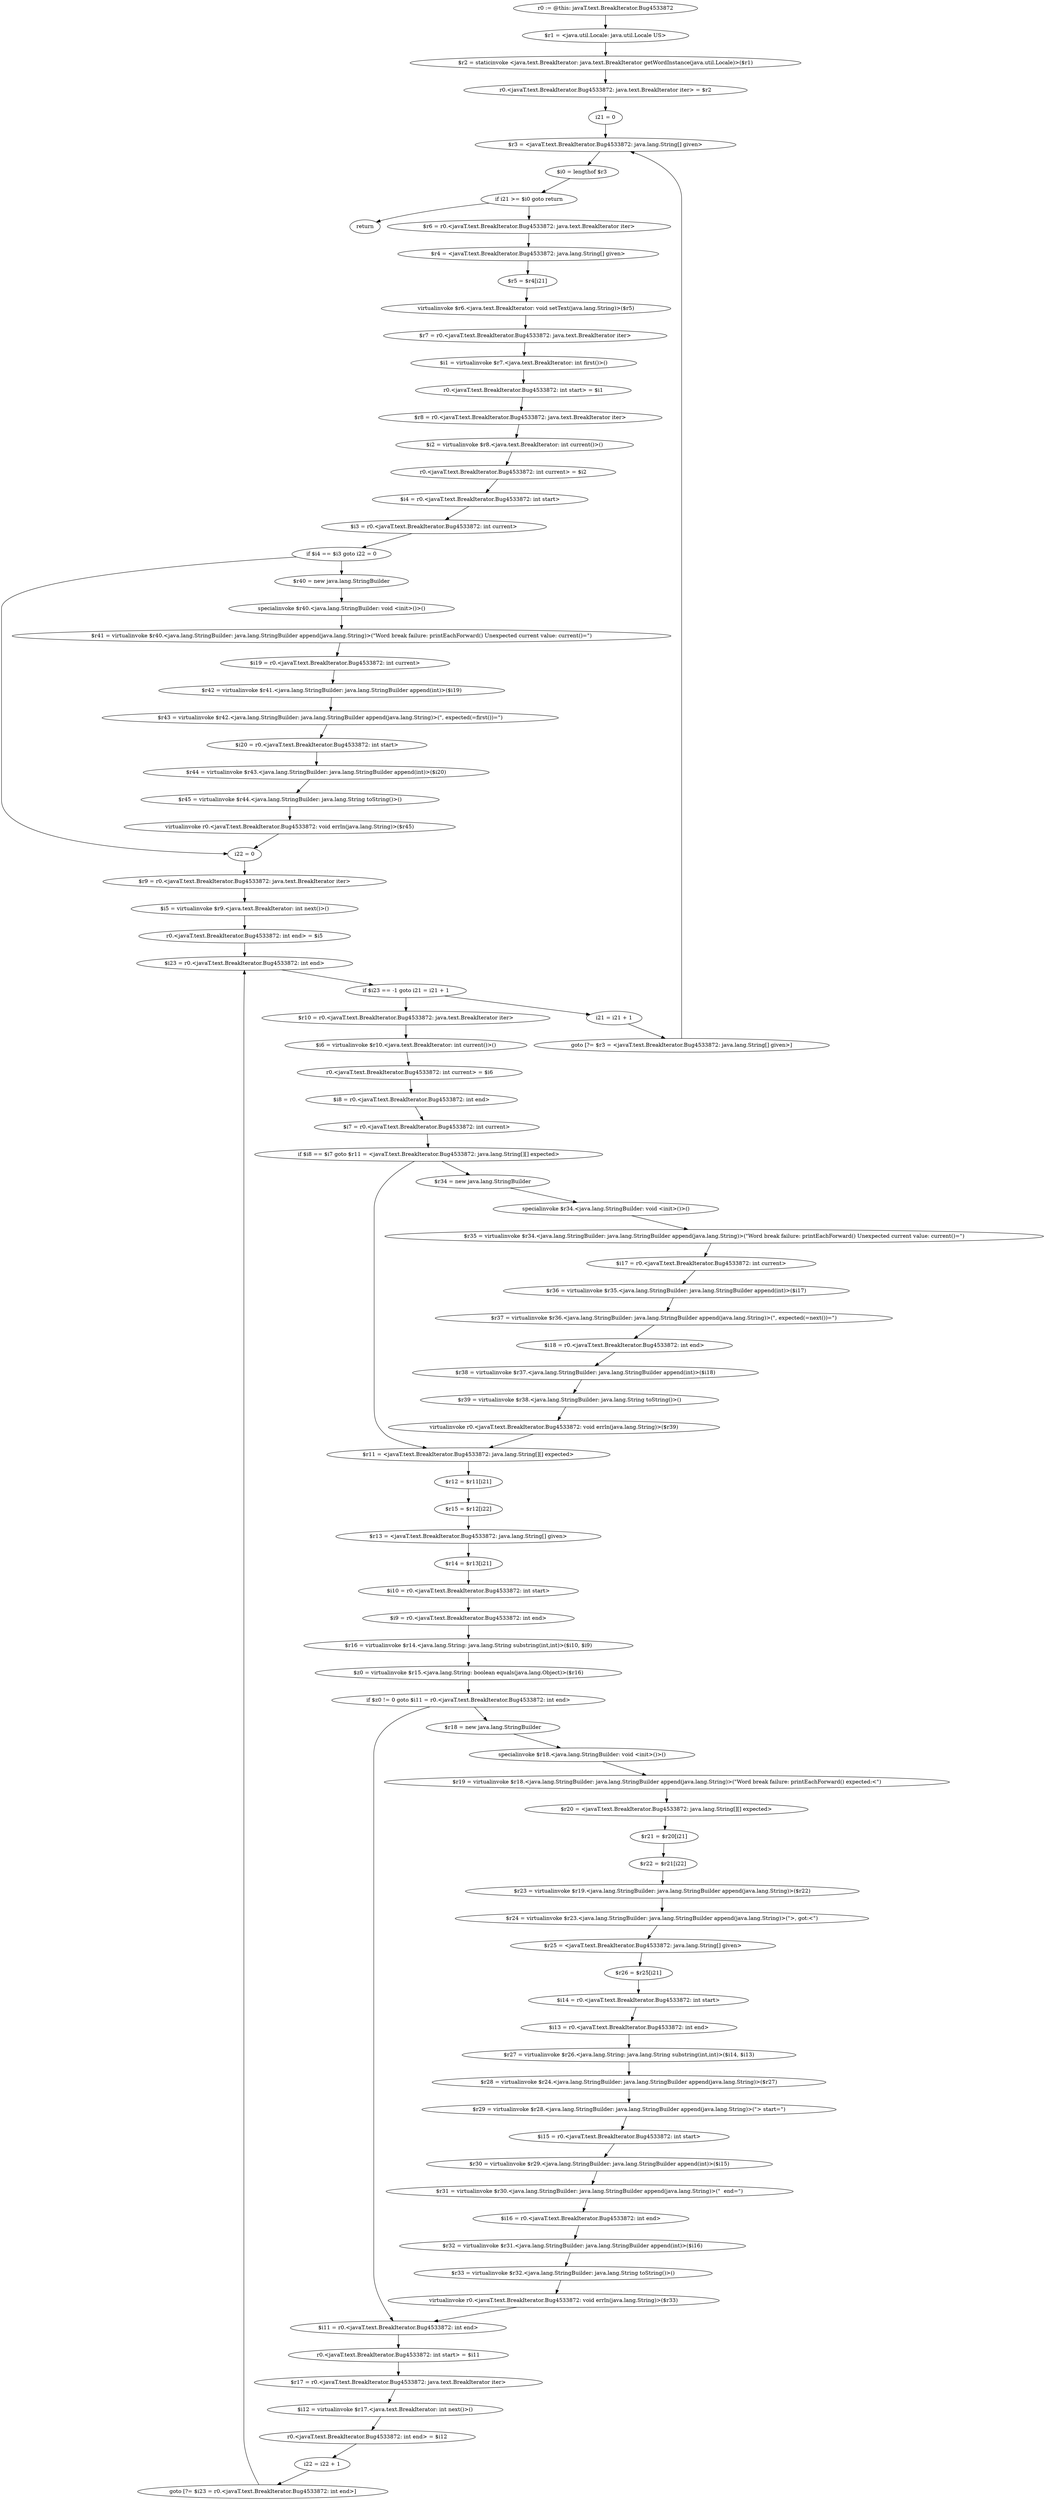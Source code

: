 digraph "unitGraph" {
    "r0 := @this: javaT.text.BreakIterator.Bug4533872"
    "$r1 = <java.util.Locale: java.util.Locale US>"
    "$r2 = staticinvoke <java.text.BreakIterator: java.text.BreakIterator getWordInstance(java.util.Locale)>($r1)"
    "r0.<javaT.text.BreakIterator.Bug4533872: java.text.BreakIterator iter> = $r2"
    "i21 = 0"
    "$r3 = <javaT.text.BreakIterator.Bug4533872: java.lang.String[] given>"
    "$i0 = lengthof $r3"
    "if i21 >= $i0 goto return"
    "$r6 = r0.<javaT.text.BreakIterator.Bug4533872: java.text.BreakIterator iter>"
    "$r4 = <javaT.text.BreakIterator.Bug4533872: java.lang.String[] given>"
    "$r5 = $r4[i21]"
    "virtualinvoke $r6.<java.text.BreakIterator: void setText(java.lang.String)>($r5)"
    "$r7 = r0.<javaT.text.BreakIterator.Bug4533872: java.text.BreakIterator iter>"
    "$i1 = virtualinvoke $r7.<java.text.BreakIterator: int first()>()"
    "r0.<javaT.text.BreakIterator.Bug4533872: int start> = $i1"
    "$r8 = r0.<javaT.text.BreakIterator.Bug4533872: java.text.BreakIterator iter>"
    "$i2 = virtualinvoke $r8.<java.text.BreakIterator: int current()>()"
    "r0.<javaT.text.BreakIterator.Bug4533872: int current> = $i2"
    "$i4 = r0.<javaT.text.BreakIterator.Bug4533872: int start>"
    "$i3 = r0.<javaT.text.BreakIterator.Bug4533872: int current>"
    "if $i4 == $i3 goto i22 = 0"
    "$r40 = new java.lang.StringBuilder"
    "specialinvoke $r40.<java.lang.StringBuilder: void <init>()>()"
    "$r41 = virtualinvoke $r40.<java.lang.StringBuilder: java.lang.StringBuilder append(java.lang.String)>(\"Word break failure: printEachForward() Unexpected current value: current()=\")"
    "$i19 = r0.<javaT.text.BreakIterator.Bug4533872: int current>"
    "$r42 = virtualinvoke $r41.<java.lang.StringBuilder: java.lang.StringBuilder append(int)>($i19)"
    "$r43 = virtualinvoke $r42.<java.lang.StringBuilder: java.lang.StringBuilder append(java.lang.String)>(\", expected(=first())=\")"
    "$i20 = r0.<javaT.text.BreakIterator.Bug4533872: int start>"
    "$r44 = virtualinvoke $r43.<java.lang.StringBuilder: java.lang.StringBuilder append(int)>($i20)"
    "$r45 = virtualinvoke $r44.<java.lang.StringBuilder: java.lang.String toString()>()"
    "virtualinvoke r0.<javaT.text.BreakIterator.Bug4533872: void errln(java.lang.String)>($r45)"
    "i22 = 0"
    "$r9 = r0.<javaT.text.BreakIterator.Bug4533872: java.text.BreakIterator iter>"
    "$i5 = virtualinvoke $r9.<java.text.BreakIterator: int next()>()"
    "r0.<javaT.text.BreakIterator.Bug4533872: int end> = $i5"
    "$i23 = r0.<javaT.text.BreakIterator.Bug4533872: int end>"
    "if $i23 == -1 goto i21 = i21 + 1"
    "$r10 = r0.<javaT.text.BreakIterator.Bug4533872: java.text.BreakIterator iter>"
    "$i6 = virtualinvoke $r10.<java.text.BreakIterator: int current()>()"
    "r0.<javaT.text.BreakIterator.Bug4533872: int current> = $i6"
    "$i8 = r0.<javaT.text.BreakIterator.Bug4533872: int end>"
    "$i7 = r0.<javaT.text.BreakIterator.Bug4533872: int current>"
    "if $i8 == $i7 goto $r11 = <javaT.text.BreakIterator.Bug4533872: java.lang.String[][] expected>"
    "$r34 = new java.lang.StringBuilder"
    "specialinvoke $r34.<java.lang.StringBuilder: void <init>()>()"
    "$r35 = virtualinvoke $r34.<java.lang.StringBuilder: java.lang.StringBuilder append(java.lang.String)>(\"Word break failure: printEachForward() Unexpected current value: current()=\")"
    "$i17 = r0.<javaT.text.BreakIterator.Bug4533872: int current>"
    "$r36 = virtualinvoke $r35.<java.lang.StringBuilder: java.lang.StringBuilder append(int)>($i17)"
    "$r37 = virtualinvoke $r36.<java.lang.StringBuilder: java.lang.StringBuilder append(java.lang.String)>(\", expected(=next())=\")"
    "$i18 = r0.<javaT.text.BreakIterator.Bug4533872: int end>"
    "$r38 = virtualinvoke $r37.<java.lang.StringBuilder: java.lang.StringBuilder append(int)>($i18)"
    "$r39 = virtualinvoke $r38.<java.lang.StringBuilder: java.lang.String toString()>()"
    "virtualinvoke r0.<javaT.text.BreakIterator.Bug4533872: void errln(java.lang.String)>($r39)"
    "$r11 = <javaT.text.BreakIterator.Bug4533872: java.lang.String[][] expected>"
    "$r12 = $r11[i21]"
    "$r15 = $r12[i22]"
    "$r13 = <javaT.text.BreakIterator.Bug4533872: java.lang.String[] given>"
    "$r14 = $r13[i21]"
    "$i10 = r0.<javaT.text.BreakIterator.Bug4533872: int start>"
    "$i9 = r0.<javaT.text.BreakIterator.Bug4533872: int end>"
    "$r16 = virtualinvoke $r14.<java.lang.String: java.lang.String substring(int,int)>($i10, $i9)"
    "$z0 = virtualinvoke $r15.<java.lang.String: boolean equals(java.lang.Object)>($r16)"
    "if $z0 != 0 goto $i11 = r0.<javaT.text.BreakIterator.Bug4533872: int end>"
    "$r18 = new java.lang.StringBuilder"
    "specialinvoke $r18.<java.lang.StringBuilder: void <init>()>()"
    "$r19 = virtualinvoke $r18.<java.lang.StringBuilder: java.lang.StringBuilder append(java.lang.String)>(\"Word break failure: printEachForward() expected:<\")"
    "$r20 = <javaT.text.BreakIterator.Bug4533872: java.lang.String[][] expected>"
    "$r21 = $r20[i21]"
    "$r22 = $r21[i22]"
    "$r23 = virtualinvoke $r19.<java.lang.StringBuilder: java.lang.StringBuilder append(java.lang.String)>($r22)"
    "$r24 = virtualinvoke $r23.<java.lang.StringBuilder: java.lang.StringBuilder append(java.lang.String)>(\">, got:<\")"
    "$r25 = <javaT.text.BreakIterator.Bug4533872: java.lang.String[] given>"
    "$r26 = $r25[i21]"
    "$i14 = r0.<javaT.text.BreakIterator.Bug4533872: int start>"
    "$i13 = r0.<javaT.text.BreakIterator.Bug4533872: int end>"
    "$r27 = virtualinvoke $r26.<java.lang.String: java.lang.String substring(int,int)>($i14, $i13)"
    "$r28 = virtualinvoke $r24.<java.lang.StringBuilder: java.lang.StringBuilder append(java.lang.String)>($r27)"
    "$r29 = virtualinvoke $r28.<java.lang.StringBuilder: java.lang.StringBuilder append(java.lang.String)>(\"> start=\")"
    "$i15 = r0.<javaT.text.BreakIterator.Bug4533872: int start>"
    "$r30 = virtualinvoke $r29.<java.lang.StringBuilder: java.lang.StringBuilder append(int)>($i15)"
    "$r31 = virtualinvoke $r30.<java.lang.StringBuilder: java.lang.StringBuilder append(java.lang.String)>(\"  end=\")"
    "$i16 = r0.<javaT.text.BreakIterator.Bug4533872: int end>"
    "$r32 = virtualinvoke $r31.<java.lang.StringBuilder: java.lang.StringBuilder append(int)>($i16)"
    "$r33 = virtualinvoke $r32.<java.lang.StringBuilder: java.lang.String toString()>()"
    "virtualinvoke r0.<javaT.text.BreakIterator.Bug4533872: void errln(java.lang.String)>($r33)"
    "$i11 = r0.<javaT.text.BreakIterator.Bug4533872: int end>"
    "r0.<javaT.text.BreakIterator.Bug4533872: int start> = $i11"
    "$r17 = r0.<javaT.text.BreakIterator.Bug4533872: java.text.BreakIterator iter>"
    "$i12 = virtualinvoke $r17.<java.text.BreakIterator: int next()>()"
    "r0.<javaT.text.BreakIterator.Bug4533872: int end> = $i12"
    "i22 = i22 + 1"
    "goto [?= $i23 = r0.<javaT.text.BreakIterator.Bug4533872: int end>]"
    "i21 = i21 + 1"
    "goto [?= $r3 = <javaT.text.BreakIterator.Bug4533872: java.lang.String[] given>]"
    "return"
    "r0 := @this: javaT.text.BreakIterator.Bug4533872"->"$r1 = <java.util.Locale: java.util.Locale US>";
    "$r1 = <java.util.Locale: java.util.Locale US>"->"$r2 = staticinvoke <java.text.BreakIterator: java.text.BreakIterator getWordInstance(java.util.Locale)>($r1)";
    "$r2 = staticinvoke <java.text.BreakIterator: java.text.BreakIterator getWordInstance(java.util.Locale)>($r1)"->"r0.<javaT.text.BreakIterator.Bug4533872: java.text.BreakIterator iter> = $r2";
    "r0.<javaT.text.BreakIterator.Bug4533872: java.text.BreakIterator iter> = $r2"->"i21 = 0";
    "i21 = 0"->"$r3 = <javaT.text.BreakIterator.Bug4533872: java.lang.String[] given>";
    "$r3 = <javaT.text.BreakIterator.Bug4533872: java.lang.String[] given>"->"$i0 = lengthof $r3";
    "$i0 = lengthof $r3"->"if i21 >= $i0 goto return";
    "if i21 >= $i0 goto return"->"$r6 = r0.<javaT.text.BreakIterator.Bug4533872: java.text.BreakIterator iter>";
    "if i21 >= $i0 goto return"->"return";
    "$r6 = r0.<javaT.text.BreakIterator.Bug4533872: java.text.BreakIterator iter>"->"$r4 = <javaT.text.BreakIterator.Bug4533872: java.lang.String[] given>";
    "$r4 = <javaT.text.BreakIterator.Bug4533872: java.lang.String[] given>"->"$r5 = $r4[i21]";
    "$r5 = $r4[i21]"->"virtualinvoke $r6.<java.text.BreakIterator: void setText(java.lang.String)>($r5)";
    "virtualinvoke $r6.<java.text.BreakIterator: void setText(java.lang.String)>($r5)"->"$r7 = r0.<javaT.text.BreakIterator.Bug4533872: java.text.BreakIterator iter>";
    "$r7 = r0.<javaT.text.BreakIterator.Bug4533872: java.text.BreakIterator iter>"->"$i1 = virtualinvoke $r7.<java.text.BreakIterator: int first()>()";
    "$i1 = virtualinvoke $r7.<java.text.BreakIterator: int first()>()"->"r0.<javaT.text.BreakIterator.Bug4533872: int start> = $i1";
    "r0.<javaT.text.BreakIterator.Bug4533872: int start> = $i1"->"$r8 = r0.<javaT.text.BreakIterator.Bug4533872: java.text.BreakIterator iter>";
    "$r8 = r0.<javaT.text.BreakIterator.Bug4533872: java.text.BreakIterator iter>"->"$i2 = virtualinvoke $r8.<java.text.BreakIterator: int current()>()";
    "$i2 = virtualinvoke $r8.<java.text.BreakIterator: int current()>()"->"r0.<javaT.text.BreakIterator.Bug4533872: int current> = $i2";
    "r0.<javaT.text.BreakIterator.Bug4533872: int current> = $i2"->"$i4 = r0.<javaT.text.BreakIterator.Bug4533872: int start>";
    "$i4 = r0.<javaT.text.BreakIterator.Bug4533872: int start>"->"$i3 = r0.<javaT.text.BreakIterator.Bug4533872: int current>";
    "$i3 = r0.<javaT.text.BreakIterator.Bug4533872: int current>"->"if $i4 == $i3 goto i22 = 0";
    "if $i4 == $i3 goto i22 = 0"->"$r40 = new java.lang.StringBuilder";
    "if $i4 == $i3 goto i22 = 0"->"i22 = 0";
    "$r40 = new java.lang.StringBuilder"->"specialinvoke $r40.<java.lang.StringBuilder: void <init>()>()";
    "specialinvoke $r40.<java.lang.StringBuilder: void <init>()>()"->"$r41 = virtualinvoke $r40.<java.lang.StringBuilder: java.lang.StringBuilder append(java.lang.String)>(\"Word break failure: printEachForward() Unexpected current value: current()=\")";
    "$r41 = virtualinvoke $r40.<java.lang.StringBuilder: java.lang.StringBuilder append(java.lang.String)>(\"Word break failure: printEachForward() Unexpected current value: current()=\")"->"$i19 = r0.<javaT.text.BreakIterator.Bug4533872: int current>";
    "$i19 = r0.<javaT.text.BreakIterator.Bug4533872: int current>"->"$r42 = virtualinvoke $r41.<java.lang.StringBuilder: java.lang.StringBuilder append(int)>($i19)";
    "$r42 = virtualinvoke $r41.<java.lang.StringBuilder: java.lang.StringBuilder append(int)>($i19)"->"$r43 = virtualinvoke $r42.<java.lang.StringBuilder: java.lang.StringBuilder append(java.lang.String)>(\", expected(=first())=\")";
    "$r43 = virtualinvoke $r42.<java.lang.StringBuilder: java.lang.StringBuilder append(java.lang.String)>(\", expected(=first())=\")"->"$i20 = r0.<javaT.text.BreakIterator.Bug4533872: int start>";
    "$i20 = r0.<javaT.text.BreakIterator.Bug4533872: int start>"->"$r44 = virtualinvoke $r43.<java.lang.StringBuilder: java.lang.StringBuilder append(int)>($i20)";
    "$r44 = virtualinvoke $r43.<java.lang.StringBuilder: java.lang.StringBuilder append(int)>($i20)"->"$r45 = virtualinvoke $r44.<java.lang.StringBuilder: java.lang.String toString()>()";
    "$r45 = virtualinvoke $r44.<java.lang.StringBuilder: java.lang.String toString()>()"->"virtualinvoke r0.<javaT.text.BreakIterator.Bug4533872: void errln(java.lang.String)>($r45)";
    "virtualinvoke r0.<javaT.text.BreakIterator.Bug4533872: void errln(java.lang.String)>($r45)"->"i22 = 0";
    "i22 = 0"->"$r9 = r0.<javaT.text.BreakIterator.Bug4533872: java.text.BreakIterator iter>";
    "$r9 = r0.<javaT.text.BreakIterator.Bug4533872: java.text.BreakIterator iter>"->"$i5 = virtualinvoke $r9.<java.text.BreakIterator: int next()>()";
    "$i5 = virtualinvoke $r9.<java.text.BreakIterator: int next()>()"->"r0.<javaT.text.BreakIterator.Bug4533872: int end> = $i5";
    "r0.<javaT.text.BreakIterator.Bug4533872: int end> = $i5"->"$i23 = r0.<javaT.text.BreakIterator.Bug4533872: int end>";
    "$i23 = r0.<javaT.text.BreakIterator.Bug4533872: int end>"->"if $i23 == -1 goto i21 = i21 + 1";
    "if $i23 == -1 goto i21 = i21 + 1"->"$r10 = r0.<javaT.text.BreakIterator.Bug4533872: java.text.BreakIterator iter>";
    "if $i23 == -1 goto i21 = i21 + 1"->"i21 = i21 + 1";
    "$r10 = r0.<javaT.text.BreakIterator.Bug4533872: java.text.BreakIterator iter>"->"$i6 = virtualinvoke $r10.<java.text.BreakIterator: int current()>()";
    "$i6 = virtualinvoke $r10.<java.text.BreakIterator: int current()>()"->"r0.<javaT.text.BreakIterator.Bug4533872: int current> = $i6";
    "r0.<javaT.text.BreakIterator.Bug4533872: int current> = $i6"->"$i8 = r0.<javaT.text.BreakIterator.Bug4533872: int end>";
    "$i8 = r0.<javaT.text.BreakIterator.Bug4533872: int end>"->"$i7 = r0.<javaT.text.BreakIterator.Bug4533872: int current>";
    "$i7 = r0.<javaT.text.BreakIterator.Bug4533872: int current>"->"if $i8 == $i7 goto $r11 = <javaT.text.BreakIterator.Bug4533872: java.lang.String[][] expected>";
    "if $i8 == $i7 goto $r11 = <javaT.text.BreakIterator.Bug4533872: java.lang.String[][] expected>"->"$r34 = new java.lang.StringBuilder";
    "if $i8 == $i7 goto $r11 = <javaT.text.BreakIterator.Bug4533872: java.lang.String[][] expected>"->"$r11 = <javaT.text.BreakIterator.Bug4533872: java.lang.String[][] expected>";
    "$r34 = new java.lang.StringBuilder"->"specialinvoke $r34.<java.lang.StringBuilder: void <init>()>()";
    "specialinvoke $r34.<java.lang.StringBuilder: void <init>()>()"->"$r35 = virtualinvoke $r34.<java.lang.StringBuilder: java.lang.StringBuilder append(java.lang.String)>(\"Word break failure: printEachForward() Unexpected current value: current()=\")";
    "$r35 = virtualinvoke $r34.<java.lang.StringBuilder: java.lang.StringBuilder append(java.lang.String)>(\"Word break failure: printEachForward() Unexpected current value: current()=\")"->"$i17 = r0.<javaT.text.BreakIterator.Bug4533872: int current>";
    "$i17 = r0.<javaT.text.BreakIterator.Bug4533872: int current>"->"$r36 = virtualinvoke $r35.<java.lang.StringBuilder: java.lang.StringBuilder append(int)>($i17)";
    "$r36 = virtualinvoke $r35.<java.lang.StringBuilder: java.lang.StringBuilder append(int)>($i17)"->"$r37 = virtualinvoke $r36.<java.lang.StringBuilder: java.lang.StringBuilder append(java.lang.String)>(\", expected(=next())=\")";
    "$r37 = virtualinvoke $r36.<java.lang.StringBuilder: java.lang.StringBuilder append(java.lang.String)>(\", expected(=next())=\")"->"$i18 = r0.<javaT.text.BreakIterator.Bug4533872: int end>";
    "$i18 = r0.<javaT.text.BreakIterator.Bug4533872: int end>"->"$r38 = virtualinvoke $r37.<java.lang.StringBuilder: java.lang.StringBuilder append(int)>($i18)";
    "$r38 = virtualinvoke $r37.<java.lang.StringBuilder: java.lang.StringBuilder append(int)>($i18)"->"$r39 = virtualinvoke $r38.<java.lang.StringBuilder: java.lang.String toString()>()";
    "$r39 = virtualinvoke $r38.<java.lang.StringBuilder: java.lang.String toString()>()"->"virtualinvoke r0.<javaT.text.BreakIterator.Bug4533872: void errln(java.lang.String)>($r39)";
    "virtualinvoke r0.<javaT.text.BreakIterator.Bug4533872: void errln(java.lang.String)>($r39)"->"$r11 = <javaT.text.BreakIterator.Bug4533872: java.lang.String[][] expected>";
    "$r11 = <javaT.text.BreakIterator.Bug4533872: java.lang.String[][] expected>"->"$r12 = $r11[i21]";
    "$r12 = $r11[i21]"->"$r15 = $r12[i22]";
    "$r15 = $r12[i22]"->"$r13 = <javaT.text.BreakIterator.Bug4533872: java.lang.String[] given>";
    "$r13 = <javaT.text.BreakIterator.Bug4533872: java.lang.String[] given>"->"$r14 = $r13[i21]";
    "$r14 = $r13[i21]"->"$i10 = r0.<javaT.text.BreakIterator.Bug4533872: int start>";
    "$i10 = r0.<javaT.text.BreakIterator.Bug4533872: int start>"->"$i9 = r0.<javaT.text.BreakIterator.Bug4533872: int end>";
    "$i9 = r0.<javaT.text.BreakIterator.Bug4533872: int end>"->"$r16 = virtualinvoke $r14.<java.lang.String: java.lang.String substring(int,int)>($i10, $i9)";
    "$r16 = virtualinvoke $r14.<java.lang.String: java.lang.String substring(int,int)>($i10, $i9)"->"$z0 = virtualinvoke $r15.<java.lang.String: boolean equals(java.lang.Object)>($r16)";
    "$z0 = virtualinvoke $r15.<java.lang.String: boolean equals(java.lang.Object)>($r16)"->"if $z0 != 0 goto $i11 = r0.<javaT.text.BreakIterator.Bug4533872: int end>";
    "if $z0 != 0 goto $i11 = r0.<javaT.text.BreakIterator.Bug4533872: int end>"->"$r18 = new java.lang.StringBuilder";
    "if $z0 != 0 goto $i11 = r0.<javaT.text.BreakIterator.Bug4533872: int end>"->"$i11 = r0.<javaT.text.BreakIterator.Bug4533872: int end>";
    "$r18 = new java.lang.StringBuilder"->"specialinvoke $r18.<java.lang.StringBuilder: void <init>()>()";
    "specialinvoke $r18.<java.lang.StringBuilder: void <init>()>()"->"$r19 = virtualinvoke $r18.<java.lang.StringBuilder: java.lang.StringBuilder append(java.lang.String)>(\"Word break failure: printEachForward() expected:<\")";
    "$r19 = virtualinvoke $r18.<java.lang.StringBuilder: java.lang.StringBuilder append(java.lang.String)>(\"Word break failure: printEachForward() expected:<\")"->"$r20 = <javaT.text.BreakIterator.Bug4533872: java.lang.String[][] expected>";
    "$r20 = <javaT.text.BreakIterator.Bug4533872: java.lang.String[][] expected>"->"$r21 = $r20[i21]";
    "$r21 = $r20[i21]"->"$r22 = $r21[i22]";
    "$r22 = $r21[i22]"->"$r23 = virtualinvoke $r19.<java.lang.StringBuilder: java.lang.StringBuilder append(java.lang.String)>($r22)";
    "$r23 = virtualinvoke $r19.<java.lang.StringBuilder: java.lang.StringBuilder append(java.lang.String)>($r22)"->"$r24 = virtualinvoke $r23.<java.lang.StringBuilder: java.lang.StringBuilder append(java.lang.String)>(\">, got:<\")";
    "$r24 = virtualinvoke $r23.<java.lang.StringBuilder: java.lang.StringBuilder append(java.lang.String)>(\">, got:<\")"->"$r25 = <javaT.text.BreakIterator.Bug4533872: java.lang.String[] given>";
    "$r25 = <javaT.text.BreakIterator.Bug4533872: java.lang.String[] given>"->"$r26 = $r25[i21]";
    "$r26 = $r25[i21]"->"$i14 = r0.<javaT.text.BreakIterator.Bug4533872: int start>";
    "$i14 = r0.<javaT.text.BreakIterator.Bug4533872: int start>"->"$i13 = r0.<javaT.text.BreakIterator.Bug4533872: int end>";
    "$i13 = r0.<javaT.text.BreakIterator.Bug4533872: int end>"->"$r27 = virtualinvoke $r26.<java.lang.String: java.lang.String substring(int,int)>($i14, $i13)";
    "$r27 = virtualinvoke $r26.<java.lang.String: java.lang.String substring(int,int)>($i14, $i13)"->"$r28 = virtualinvoke $r24.<java.lang.StringBuilder: java.lang.StringBuilder append(java.lang.String)>($r27)";
    "$r28 = virtualinvoke $r24.<java.lang.StringBuilder: java.lang.StringBuilder append(java.lang.String)>($r27)"->"$r29 = virtualinvoke $r28.<java.lang.StringBuilder: java.lang.StringBuilder append(java.lang.String)>(\"> start=\")";
    "$r29 = virtualinvoke $r28.<java.lang.StringBuilder: java.lang.StringBuilder append(java.lang.String)>(\"> start=\")"->"$i15 = r0.<javaT.text.BreakIterator.Bug4533872: int start>";
    "$i15 = r0.<javaT.text.BreakIterator.Bug4533872: int start>"->"$r30 = virtualinvoke $r29.<java.lang.StringBuilder: java.lang.StringBuilder append(int)>($i15)";
    "$r30 = virtualinvoke $r29.<java.lang.StringBuilder: java.lang.StringBuilder append(int)>($i15)"->"$r31 = virtualinvoke $r30.<java.lang.StringBuilder: java.lang.StringBuilder append(java.lang.String)>(\"  end=\")";
    "$r31 = virtualinvoke $r30.<java.lang.StringBuilder: java.lang.StringBuilder append(java.lang.String)>(\"  end=\")"->"$i16 = r0.<javaT.text.BreakIterator.Bug4533872: int end>";
    "$i16 = r0.<javaT.text.BreakIterator.Bug4533872: int end>"->"$r32 = virtualinvoke $r31.<java.lang.StringBuilder: java.lang.StringBuilder append(int)>($i16)";
    "$r32 = virtualinvoke $r31.<java.lang.StringBuilder: java.lang.StringBuilder append(int)>($i16)"->"$r33 = virtualinvoke $r32.<java.lang.StringBuilder: java.lang.String toString()>()";
    "$r33 = virtualinvoke $r32.<java.lang.StringBuilder: java.lang.String toString()>()"->"virtualinvoke r0.<javaT.text.BreakIterator.Bug4533872: void errln(java.lang.String)>($r33)";
    "virtualinvoke r0.<javaT.text.BreakIterator.Bug4533872: void errln(java.lang.String)>($r33)"->"$i11 = r0.<javaT.text.BreakIterator.Bug4533872: int end>";
    "$i11 = r0.<javaT.text.BreakIterator.Bug4533872: int end>"->"r0.<javaT.text.BreakIterator.Bug4533872: int start> = $i11";
    "r0.<javaT.text.BreakIterator.Bug4533872: int start> = $i11"->"$r17 = r0.<javaT.text.BreakIterator.Bug4533872: java.text.BreakIterator iter>";
    "$r17 = r0.<javaT.text.BreakIterator.Bug4533872: java.text.BreakIterator iter>"->"$i12 = virtualinvoke $r17.<java.text.BreakIterator: int next()>()";
    "$i12 = virtualinvoke $r17.<java.text.BreakIterator: int next()>()"->"r0.<javaT.text.BreakIterator.Bug4533872: int end> = $i12";
    "r0.<javaT.text.BreakIterator.Bug4533872: int end> = $i12"->"i22 = i22 + 1";
    "i22 = i22 + 1"->"goto [?= $i23 = r0.<javaT.text.BreakIterator.Bug4533872: int end>]";
    "goto [?= $i23 = r0.<javaT.text.BreakIterator.Bug4533872: int end>]"->"$i23 = r0.<javaT.text.BreakIterator.Bug4533872: int end>";
    "i21 = i21 + 1"->"goto [?= $r3 = <javaT.text.BreakIterator.Bug4533872: java.lang.String[] given>]";
    "goto [?= $r3 = <javaT.text.BreakIterator.Bug4533872: java.lang.String[] given>]"->"$r3 = <javaT.text.BreakIterator.Bug4533872: java.lang.String[] given>";
}
